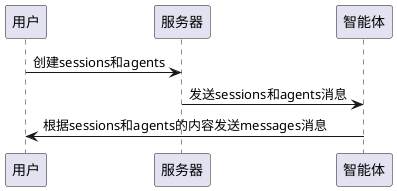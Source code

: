 @startuml

用户 -> 服务器: 创建sessions和agents
服务器 -> 智能体: 发送sessions和agents消息
智能体 -> 用户: 根据sessions和agents的内容发送messages消息

@enduml